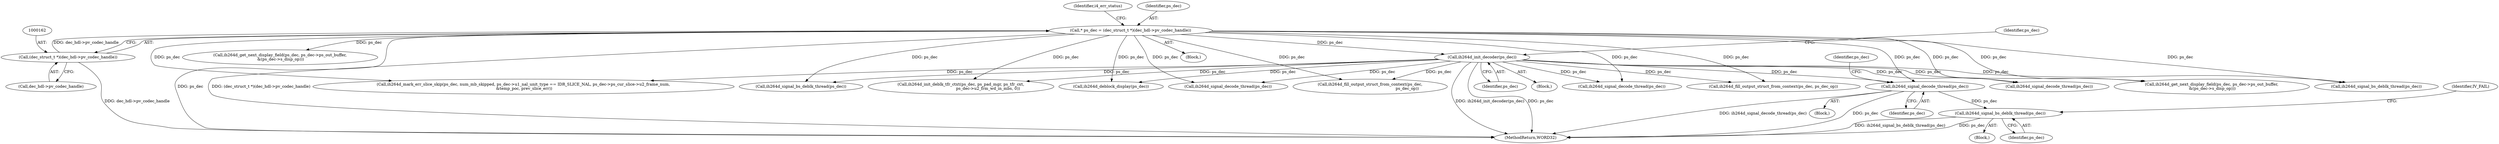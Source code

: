 digraph "0_Android_e86d3cfd2bc28dac421092106751e5638d54a848@API" {
"1001436" [label="(Call,ih264d_signal_decode_thread(ps_dec))"];
"1000918" [label="(Call,ih264d_init_decoder(ps_dec))"];
"1000159" [label="(Call,* ps_dec = (dec_struct_t *)(dec_hdl->pv_codec_handle))"];
"1000161" [label="(Call,(dec_struct_t *)(dec_hdl->pv_codec_handle))"];
"1001445" [label="(Call,ih264d_signal_bs_deblk_thread(ps_dec))"];
"1001441" [label="(Identifier,ps_dec)"];
"1000922" [label="(Identifier,ps_dec)"];
"1001586" [label="(Call,ih264d_mark_err_slice_skip(ps_dec, num_mb_skipped, ps_dec->u1_nal_unit_type == IDR_SLICE_NAL, ps_dec->ps_cur_slice->u2_frame_num,\n &temp_poc, prev_slice_err))"];
"1000722" [label="(Call,ih264d_get_next_display_field(ps_dec, ps_dec->ps_out_buffer,\n &(ps_dec->s_disp_op)))"];
"1001407" [label="(Block,)"];
"1001436" [label="(Call,ih264d_signal_decode_thread(ps_dec))"];
"1002272" [label="(MethodReturn,WORD32)"];
"1000161" [label="(Call,(dec_struct_t *)(dec_hdl->pv_codec_handle))"];
"1001445" [label="(Call,ih264d_signal_bs_deblk_thread(ps_dec))"];
"1001870" [label="(Call,ih264d_signal_bs_deblk_thread(ps_dec))"];
"1000919" [label="(Identifier,ps_dec)"];
"1000168" [label="(Identifier,i4_err_status)"];
"1000163" [label="(Call,dec_hdl->pv_codec_handle)"];
"1000917" [label="(Block,)"];
"1001728" [label="(Call,ih264d_init_deblk_tfr_ctxt(ps_dec, ps_pad_mgr, ps_tfr_cxt,\n                                           ps_dec->u2_frm_wd_in_mbs, 0))"];
"1001935" [label="(Call,ih264d_deblock_display(ps_dec))"];
"1001446" [label="(Identifier,ps_dec)"];
"1000159" [label="(Call,* ps_dec = (dec_struct_t *)(dec_hdl->pv_codec_handle))"];
"1001448" [label="(Identifier,IV_FAIL)"];
"1000157" [label="(Block,)"];
"1001639" [label="(Call,ih264d_signal_decode_thread(ps_dec))"];
"1001279" [label="(Call,ih264d_fill_output_struct_from_context(ps_dec,\n                                                           ps_dec_op))"];
"1001762" [label="(Call,ih264d_signal_decode_thread(ps_dec))"];
"1002092" [label="(Call,ih264d_fill_output_struct_from_context(ps_dec, ps_dec_op))"];
"1001444" [label="(Block,)"];
"1001437" [label="(Identifier,ps_dec)"];
"1000918" [label="(Call,ih264d_init_decoder(ps_dec))"];
"1001215" [label="(Call,ih264d_signal_decode_thread(ps_dec))"];
"1002064" [label="(Call,ih264d_get_next_display_field(ps_dec, ps_dec->ps_out_buffer,\n &(ps_dec->s_disp_op)))"];
"1000160" [label="(Identifier,ps_dec)"];
"1002050" [label="(Call,ih264d_signal_bs_deblk_thread(ps_dec))"];
"1001436" -> "1001407"  [label="AST: "];
"1001436" -> "1001437"  [label="CFG: "];
"1001437" -> "1001436"  [label="AST: "];
"1001441" -> "1001436"  [label="CFG: "];
"1001436" -> "1002272"  [label="DDG: ih264d_signal_decode_thread(ps_dec)"];
"1001436" -> "1002272"  [label="DDG: ps_dec"];
"1000918" -> "1001436"  [label="DDG: ps_dec"];
"1000159" -> "1001436"  [label="DDG: ps_dec"];
"1001436" -> "1001445"  [label="DDG: ps_dec"];
"1000918" -> "1000917"  [label="AST: "];
"1000918" -> "1000919"  [label="CFG: "];
"1000919" -> "1000918"  [label="AST: "];
"1000922" -> "1000918"  [label="CFG: "];
"1000918" -> "1002272"  [label="DDG: ih264d_init_decoder(ps_dec)"];
"1000918" -> "1002272"  [label="DDG: ps_dec"];
"1000159" -> "1000918"  [label="DDG: ps_dec"];
"1000918" -> "1001215"  [label="DDG: ps_dec"];
"1000918" -> "1001279"  [label="DDG: ps_dec"];
"1000918" -> "1001586"  [label="DDG: ps_dec"];
"1000918" -> "1001639"  [label="DDG: ps_dec"];
"1000918" -> "1001728"  [label="DDG: ps_dec"];
"1000918" -> "1001762"  [label="DDG: ps_dec"];
"1000918" -> "1001870"  [label="DDG: ps_dec"];
"1000918" -> "1001935"  [label="DDG: ps_dec"];
"1000918" -> "1002050"  [label="DDG: ps_dec"];
"1000918" -> "1002064"  [label="DDG: ps_dec"];
"1000918" -> "1002092"  [label="DDG: ps_dec"];
"1000159" -> "1000157"  [label="AST: "];
"1000159" -> "1000161"  [label="CFG: "];
"1000160" -> "1000159"  [label="AST: "];
"1000161" -> "1000159"  [label="AST: "];
"1000168" -> "1000159"  [label="CFG: "];
"1000159" -> "1002272"  [label="DDG: ps_dec"];
"1000159" -> "1002272"  [label="DDG: (dec_struct_t *)(dec_hdl->pv_codec_handle)"];
"1000161" -> "1000159"  [label="DDG: dec_hdl->pv_codec_handle"];
"1000159" -> "1000722"  [label="DDG: ps_dec"];
"1000159" -> "1001215"  [label="DDG: ps_dec"];
"1000159" -> "1001279"  [label="DDG: ps_dec"];
"1000159" -> "1001586"  [label="DDG: ps_dec"];
"1000159" -> "1001639"  [label="DDG: ps_dec"];
"1000159" -> "1001728"  [label="DDG: ps_dec"];
"1000159" -> "1001762"  [label="DDG: ps_dec"];
"1000159" -> "1001870"  [label="DDG: ps_dec"];
"1000159" -> "1001935"  [label="DDG: ps_dec"];
"1000159" -> "1002050"  [label="DDG: ps_dec"];
"1000159" -> "1002064"  [label="DDG: ps_dec"];
"1000159" -> "1002092"  [label="DDG: ps_dec"];
"1000161" -> "1000163"  [label="CFG: "];
"1000162" -> "1000161"  [label="AST: "];
"1000163" -> "1000161"  [label="AST: "];
"1000161" -> "1002272"  [label="DDG: dec_hdl->pv_codec_handle"];
"1001445" -> "1001444"  [label="AST: "];
"1001445" -> "1001446"  [label="CFG: "];
"1001446" -> "1001445"  [label="AST: "];
"1001448" -> "1001445"  [label="CFG: "];
"1001445" -> "1002272"  [label="DDG: ih264d_signal_bs_deblk_thread(ps_dec)"];
"1001445" -> "1002272"  [label="DDG: ps_dec"];
}
